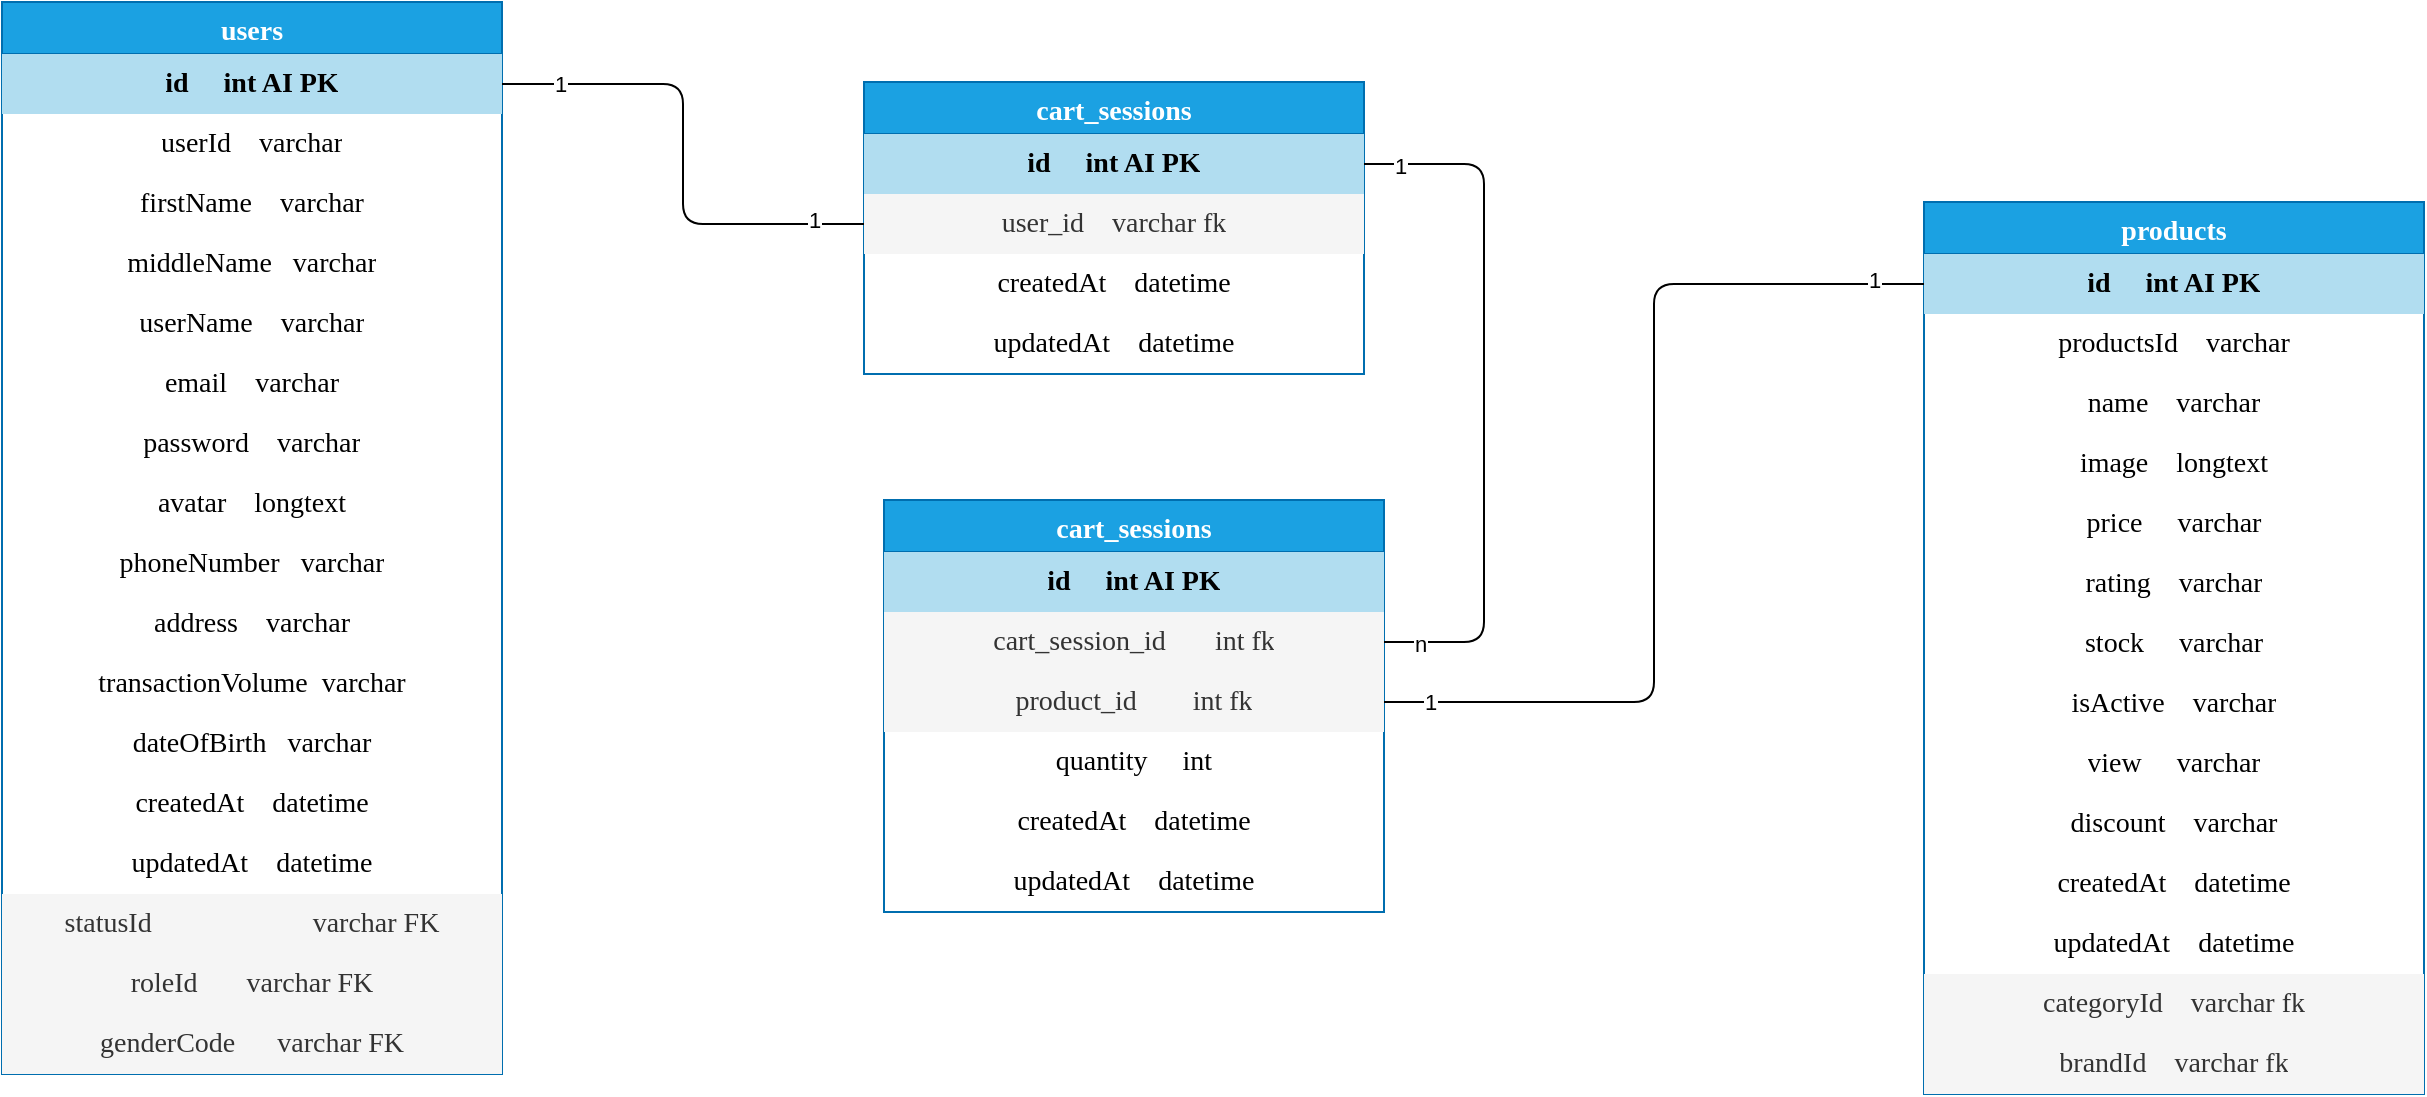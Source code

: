 <mxfile version="21.1.2" type="device" pages="2">
  <diagram id="XwjD4fgwFPubRSxgC965" name="Trang-1">
    <mxGraphModel dx="1050" dy="573" grid="1" gridSize="10" guides="1" tooltips="1" connect="1" arrows="1" fold="1" page="1" pageScale="1" pageWidth="827" pageHeight="1169" math="0" shadow="0">
      <root>
        <mxCell id="0" />
        <mxCell id="1" parent="0" />
        <mxCell id="Z-l-qHLWiXgu26AK7L-Z-24" value="users" style="swimlane;fontStyle=1;childLayout=stackLayout;horizontal=1;startSize=26;horizontalStack=0;resizeParent=1;resizeParentMax=0;resizeLast=0;collapsible=1;marginBottom=0;align=center;fontSize=14;fontFamily=Tahoma;fillColor=#1ba1e2;strokeColor=#006EAF;fontColor=#ffffff;" parent="1" vertex="1">
          <mxGeometry x="289" y="190" width="250" height="536" as="geometry" />
        </mxCell>
        <mxCell id="Z-l-qHLWiXgu26AK7L-Z-25" value="id&lt;span style=&quot;white-space: pre;&quot;&gt; &lt;/span&gt;&lt;span style=&quot;white-space: pre;&quot;&gt; &lt;/span&gt;&lt;span style=&quot;white-space: pre;&quot;&gt; &lt;/span&gt;&lt;span style=&quot;white-space: pre;&quot;&gt; &lt;span style=&quot;white-space: pre;&quot;&gt; &lt;/span&gt;&lt;/span&gt;int AI PK" style="text;strokeColor=none;fillColor=#b1ddf0;spacingLeft=4;spacingRight=4;overflow=hidden;rotatable=0;points=[[0,0.5],[1,0.5]];portConstraint=eastwest;fontSize=14;whiteSpace=wrap;html=1;align=center;verticalAlign=middle;spacingTop=0;fontFamily=Tahoma;fontStyle=1;" parent="Z-l-qHLWiXgu26AK7L-Z-24" vertex="1">
          <mxGeometry y="26" width="250" height="30" as="geometry" />
        </mxCell>
        <mxCell id="Z-l-qHLWiXgu26AK7L-Z-30" value="&lt;div style=&quot;text-align: justify;&quot;&gt;&lt;span style=&quot;font-weight: normal; background-color: initial;&quot;&gt;userId&lt;/span&gt;&lt;span style=&quot;font-weight: normal; background-color: initial; white-space: pre;&quot;&gt; &lt;/span&gt;&lt;span style=&quot;font-weight: normal; background-color: initial; white-space: pre;&quot;&gt; &lt;/span&gt;&lt;span style=&quot;font-weight: normal; background-color: initial; white-space: pre;&quot;&gt;  varchar&lt;/span&gt;&lt;/div&gt;" style="text;strokeColor=none;fillColor=none;spacingLeft=4;spacingRight=4;overflow=hidden;rotatable=0;points=[[0,0.5],[1,0.5]];portConstraint=eastwest;fontSize=14;whiteSpace=wrap;html=1;align=center;verticalAlign=middle;fontFamily=Tahoma;fontStyle=1" parent="Z-l-qHLWiXgu26AK7L-Z-24" vertex="1">
          <mxGeometry y="56" width="250" height="30" as="geometry" />
        </mxCell>
        <mxCell id="Z-l-qHLWiXgu26AK7L-Z-31" value="&lt;span style=&quot;font-size: 14px;&quot;&gt;firstName&lt;span style=&quot;white-space: pre; font-size: 14px;&quot;&gt;&lt;span style=&quot;white-space: pre;&quot;&gt; &lt;span style=&quot;white-space: pre;&quot;&gt; &lt;/span&gt;&lt;/span&gt;&lt;span style=&quot;white-space: pre;&quot;&gt; &lt;/span&gt;&lt;/span&gt;&lt;span style=&quot;white-space: pre; font-size: 14px;&quot;&gt; &lt;/span&gt;&lt;span style=&quot;white-space: pre;&quot;&gt;varchar&lt;/span&gt;&lt;/span&gt;" style="text;strokeColor=none;fillColor=none;spacingLeft=4;spacingRight=4;overflow=hidden;rotatable=0;points=[[0,0.5],[1,0.5]];portConstraint=eastwest;fontSize=14;whiteSpace=wrap;html=1;align=center;verticalAlign=middle;fontFamily=Tahoma;" parent="Z-l-qHLWiXgu26AK7L-Z-24" vertex="1">
          <mxGeometry y="86" width="250" height="30" as="geometry" />
        </mxCell>
        <mxCell id="Z-l-qHLWiXgu26AK7L-Z-32" value="&lt;span style=&quot;font-size: 14px;&quot;&gt;middleName&lt;span style=&quot;white-space: pre;&quot;&gt; &lt;/span&gt;&lt;span style=&quot;white-space: pre; font-size: 14px;&quot;&gt;&lt;span style=&quot;white-space: pre;&quot;&gt; &lt;/span&gt;&lt;/span&gt;&lt;span style=&quot;white-space: pre; font-size: 14px;&quot;&gt; &lt;/span&gt;&lt;span style=&quot;white-space: pre;&quot;&gt;varchar&lt;/span&gt;&lt;/span&gt;" style="text;strokeColor=none;fillColor=none;spacingLeft=4;spacingRight=4;overflow=hidden;rotatable=0;points=[[0,0.5],[1,0.5]];portConstraint=eastwest;fontSize=14;whiteSpace=wrap;html=1;align=center;verticalAlign=middle;fontFamily=Tahoma;" parent="Z-l-qHLWiXgu26AK7L-Z-24" vertex="1">
          <mxGeometry y="116" width="250" height="30" as="geometry" />
        </mxCell>
        <mxCell id="sqdbZUZfqUxhN8dmS2vu-1" value="userName&lt;span style=&quot;white-space: pre;&quot;&gt; &lt;/span&gt;&lt;span style=&quot;white-space: pre;&quot;&gt; &lt;/span&gt;&lt;span style=&quot;white-space: pre;&quot;&gt; &lt;/span&gt;&lt;span style=&quot;white-space: pre;&quot;&gt; &lt;/span&gt;varchar" style="text;strokeColor=none;fillColor=none;spacingLeft=4;spacingRight=4;overflow=hidden;rotatable=0;points=[[0,0.5],[1,0.5]];portConstraint=eastwest;fontSize=14;whiteSpace=wrap;html=1;align=center;verticalAlign=middle;fontFamily=Tahoma;" parent="Z-l-qHLWiXgu26AK7L-Z-24" vertex="1">
          <mxGeometry y="146" width="250" height="30" as="geometry" />
        </mxCell>
        <mxCell id="Z-l-qHLWiXgu26AK7L-Z-34" value="email&lt;span style=&quot;white-space: pre;&quot;&gt; &lt;/span&gt;&lt;span style=&quot;white-space: pre;&quot;&gt; &lt;/span&gt;&lt;span style=&quot;white-space: pre;&quot;&gt; &lt;/span&gt;&lt;span style=&quot;white-space: pre;&quot;&gt; &lt;/span&gt;varchar" style="text;strokeColor=none;fillColor=none;spacingLeft=4;spacingRight=4;overflow=hidden;rotatable=0;points=[[0,0.5],[1,0.5]];portConstraint=eastwest;fontSize=14;whiteSpace=wrap;html=1;align=center;verticalAlign=middle;fontFamily=Tahoma;" parent="Z-l-qHLWiXgu26AK7L-Z-24" vertex="1">
          <mxGeometry y="176" width="250" height="30" as="geometry" />
        </mxCell>
        <mxCell id="Z-l-qHLWiXgu26AK7L-Z-35" value="password&lt;span style=&quot;white-space: pre;&quot;&gt; &lt;/span&gt;&lt;span style=&quot;white-space: pre;&quot;&gt; &lt;/span&gt;&lt;span style=&quot;white-space: pre;&quot;&gt; &lt;span style=&quot;white-space: pre;&quot;&gt; &lt;/span&gt;&lt;/span&gt;varchar" style="text;strokeColor=none;fillColor=none;spacingLeft=4;spacingRight=4;overflow=hidden;rotatable=0;points=[[0,0.5],[1,0.5]];portConstraint=eastwest;fontSize=14;whiteSpace=wrap;html=1;align=center;verticalAlign=middle;fontFamily=Tahoma;" parent="Z-l-qHLWiXgu26AK7L-Z-24" vertex="1">
          <mxGeometry y="206" width="250" height="30" as="geometry" />
        </mxCell>
        <mxCell id="Z-l-qHLWiXgu26AK7L-Z-36" value="avatar&lt;span style=&quot;white-space: pre;&quot;&gt; &lt;/span&gt;&lt;span style=&quot;white-space: pre;&quot;&gt; &lt;/span&gt;&lt;span style=&quot;white-space: pre;&quot;&gt; &lt;/span&gt;&lt;span style=&quot;white-space: pre;&quot;&gt; &lt;/span&gt;longtext" style="text;strokeColor=none;fillColor=none;spacingLeft=4;spacingRight=4;overflow=hidden;rotatable=0;points=[[0,0.5],[1,0.5]];portConstraint=eastwest;fontSize=14;whiteSpace=wrap;html=1;align=center;verticalAlign=middle;fontFamily=Tahoma;" parent="Z-l-qHLWiXgu26AK7L-Z-24" vertex="1">
          <mxGeometry y="236" width="250" height="30" as="geometry" />
        </mxCell>
        <mxCell id="Z-l-qHLWiXgu26AK7L-Z-37" value="phoneNumber&lt;span style=&quot;white-space: pre;&quot;&gt; &lt;/span&gt;&lt;span style=&quot;white-space: pre;&quot;&gt; &lt;/span&gt;&lt;span style=&quot;white-space: pre;&quot;&gt; &lt;/span&gt;varchar" style="text;strokeColor=none;fillColor=none;spacingLeft=4;spacingRight=4;overflow=hidden;rotatable=0;points=[[0,0.5],[1,0.5]];portConstraint=eastwest;fontSize=14;whiteSpace=wrap;html=1;align=center;verticalAlign=middle;fontFamily=Tahoma;" parent="Z-l-qHLWiXgu26AK7L-Z-24" vertex="1">
          <mxGeometry y="266" width="250" height="30" as="geometry" />
        </mxCell>
        <mxCell id="Z-l-qHLWiXgu26AK7L-Z-38" value="address&lt;span style=&quot;white-space: pre;&quot;&gt; &lt;/span&gt;&lt;span style=&quot;white-space: pre;&quot;&gt; &lt;/span&gt;&lt;span style=&quot;white-space: pre;&quot;&gt; &lt;/span&gt;&lt;span style=&quot;white-space: pre;&quot;&gt; &lt;/span&gt;varchar" style="text;strokeColor=none;fillColor=none;spacingLeft=4;spacingRight=4;overflow=hidden;rotatable=0;points=[[0,0.5],[1,0.5]];portConstraint=eastwest;fontSize=14;whiteSpace=wrap;html=1;align=center;verticalAlign=middle;fontFamily=Tahoma;" parent="Z-l-qHLWiXgu26AK7L-Z-24" vertex="1">
          <mxGeometry y="296" width="250" height="30" as="geometry" />
        </mxCell>
        <mxCell id="Z-l-qHLWiXgu26AK7L-Z-39" value="transactionVolume&lt;span style=&quot;white-space: pre;&quot;&gt; &lt;/span&gt;&lt;span style=&quot;white-space: pre;&quot;&gt; &lt;/span&gt;varchar" style="text;strokeColor=none;fillColor=none;spacingLeft=4;spacingRight=4;overflow=hidden;rotatable=0;points=[[0,0.5],[1,0.5]];portConstraint=eastwest;fontSize=14;whiteSpace=wrap;html=1;align=center;verticalAlign=middle;fontFamily=Tahoma;" parent="Z-l-qHLWiXgu26AK7L-Z-24" vertex="1">
          <mxGeometry y="326" width="250" height="30" as="geometry" />
        </mxCell>
        <mxCell id="Z-l-qHLWiXgu26AK7L-Z-41" value="dateOfBirth&lt;span style=&quot;white-space: pre;&quot;&gt; &lt;/span&gt;&lt;span style=&quot;white-space: pre;&quot;&gt; &lt;/span&gt;&lt;span style=&quot;white-space: pre;&quot;&gt; &lt;/span&gt;varchar" style="text;strokeColor=none;fillColor=none;spacingLeft=4;spacingRight=4;overflow=hidden;rotatable=0;points=[[0,0.5],[1,0.5]];portConstraint=eastwest;fontSize=14;whiteSpace=wrap;html=1;align=center;verticalAlign=middle;fontFamily=Tahoma;" parent="Z-l-qHLWiXgu26AK7L-Z-24" vertex="1">
          <mxGeometry y="356" width="250" height="30" as="geometry" />
        </mxCell>
        <mxCell id="sqdbZUZfqUxhN8dmS2vu-4" value="createdAt&lt;span style=&quot;white-space: pre;&quot;&gt; &lt;/span&gt;&lt;span style=&quot;white-space: pre;&quot;&gt; &lt;/span&gt;&lt;span style=&quot;white-space: pre;&quot;&gt; &lt;/span&gt;&lt;span style=&quot;white-space: pre;&quot;&gt; &lt;/span&gt;datetime" style="text;strokeColor=none;fillColor=none;spacingLeft=4;spacingRight=4;overflow=hidden;rotatable=0;points=[[0,0.5],[1,0.5]];portConstraint=eastwest;fontSize=14;whiteSpace=wrap;html=1;align=center;verticalAlign=middle;fontFamily=Tahoma;" parent="Z-l-qHLWiXgu26AK7L-Z-24" vertex="1">
          <mxGeometry y="386" width="250" height="30" as="geometry" />
        </mxCell>
        <mxCell id="sqdbZUZfqUxhN8dmS2vu-5" value="updatedAt&lt;span style=&quot;white-space: pre;&quot;&gt; &lt;/span&gt;&lt;span style=&quot;white-space: pre;&quot;&gt; &lt;/span&gt;&lt;span style=&quot;white-space: pre;&quot;&gt; &lt;/span&gt;&lt;span style=&quot;white-space: pre;&quot;&gt; &lt;/span&gt;datetime" style="text;strokeColor=none;fillColor=none;spacingLeft=4;spacingRight=4;overflow=hidden;rotatable=0;points=[[0,0.5],[1,0.5]];portConstraint=eastwest;fontSize=14;whiteSpace=wrap;html=1;align=center;verticalAlign=middle;fontFamily=Tahoma;" parent="Z-l-qHLWiXgu26AK7L-Z-24" vertex="1">
          <mxGeometry y="416" width="250" height="30" as="geometry" />
        </mxCell>
        <mxCell id="sqdbZUZfqUxhN8dmS2vu-2" value="&lt;span style=&quot;font-weight: normal;&quot;&gt;statusId&amp;nbsp; &lt;span style=&quot;white-space: pre;&quot;&gt; &lt;/span&gt;&amp;nbsp; &amp;nbsp; &amp;nbsp; &amp;nbsp; &amp;nbsp; &amp;nbsp; &amp;nbsp; &amp;nbsp; &amp;nbsp; &amp;nbsp; varchar FK&lt;/span&gt;" style="text;strokeColor=none;fillColor=#f5f5f5;spacingLeft=4;spacingRight=4;overflow=hidden;rotatable=0;points=[[0,0.5],[1,0.5]];portConstraint=eastwest;fontSize=14;whiteSpace=wrap;html=1;align=center;verticalAlign=middle;fontFamily=Tahoma;fontStyle=1;fontColor=#333333;" parent="Z-l-qHLWiXgu26AK7L-Z-24" vertex="1">
          <mxGeometry y="446" width="250" height="30" as="geometry" />
        </mxCell>
        <mxCell id="sqdbZUZfqUxhN8dmS2vu-3" value="&lt;span style=&quot;font-weight: normal;&quot;&gt;roleId&lt;span style=&quot;white-space: pre;&quot;&gt; &lt;/span&gt;&lt;span style=&quot;white-space: pre;&quot;&gt; &lt;/span&gt;&lt;span style=&quot;white-space: pre;&quot;&gt; &lt;/span&gt;&amp;nbsp; &amp;nbsp; varchar FK&lt;/span&gt;" style="text;strokeColor=none;fillColor=#f5f5f5;spacingLeft=4;spacingRight=4;overflow=hidden;rotatable=0;points=[[0,0.5],[1,0.5]];portConstraint=eastwest;fontSize=14;whiteSpace=wrap;html=1;align=center;verticalAlign=middle;fontFamily=Tahoma;fontStyle=1;fontColor=#333333;" parent="Z-l-qHLWiXgu26AK7L-Z-24" vertex="1">
          <mxGeometry y="476" width="250" height="30" as="geometry" />
        </mxCell>
        <mxCell id="Z-l-qHLWiXgu26AK7L-Z-40" value="&lt;span style=&quot;font-weight: normal;&quot;&gt;genderCode&lt;span style=&quot;white-space: pre;&quot;&gt; &lt;/span&gt;&lt;span style=&quot;white-space: pre;&quot;&gt; &lt;/span&gt;&amp;nbsp; &amp;nbsp; varchar FK&lt;/span&gt;" style="text;strokeColor=none;fillColor=#f5f5f5;spacingLeft=4;spacingRight=4;overflow=hidden;rotatable=0;points=[[0,0.5],[1,0.5]];portConstraint=eastwest;fontSize=14;whiteSpace=wrap;html=1;align=center;verticalAlign=middle;fontFamily=Tahoma;fontStyle=1;fontColor=#333333;" parent="Z-l-qHLWiXgu26AK7L-Z-24" vertex="1">
          <mxGeometry y="506" width="250" height="30" as="geometry" />
        </mxCell>
        <mxCell id="sqdbZUZfqUxhN8dmS2vu-6" value="cart_sessions" style="swimlane;fontStyle=1;childLayout=stackLayout;horizontal=1;startSize=26;horizontalStack=0;resizeParent=1;resizeParentMax=0;resizeLast=0;collapsible=1;marginBottom=0;align=center;fontSize=14;fontFamily=Tahoma;fillColor=#1ba1e2;strokeColor=#006EAF;fontColor=#ffffff;" parent="1" vertex="1">
          <mxGeometry x="720" y="230" width="250" height="146" as="geometry" />
        </mxCell>
        <mxCell id="sqdbZUZfqUxhN8dmS2vu-7" value="id&lt;span style=&quot;white-space: pre;&quot;&gt; &lt;/span&gt;&lt;span style=&quot;white-space: pre;&quot;&gt; &lt;/span&gt;&lt;span style=&quot;white-space: pre;&quot;&gt; &lt;/span&gt;&lt;span style=&quot;white-space: pre;&quot;&gt; &lt;span style=&quot;white-space: pre;&quot;&gt; &lt;/span&gt;&lt;/span&gt;int AI PK" style="text;strokeColor=none;fillColor=#b1ddf0;spacingLeft=4;spacingRight=4;overflow=hidden;rotatable=0;points=[[0,0.5],[1,0.5]];portConstraint=eastwest;fontSize=14;whiteSpace=wrap;html=1;align=center;verticalAlign=middle;spacingTop=0;fontFamily=Tahoma;fontStyle=1;" parent="sqdbZUZfqUxhN8dmS2vu-6" vertex="1">
          <mxGeometry y="26" width="250" height="30" as="geometry" />
        </mxCell>
        <mxCell id="sqdbZUZfqUxhN8dmS2vu-8" value="&lt;span style=&quot;font-weight: normal;&quot;&gt;user_id&lt;span style=&quot;white-space: pre;&quot;&gt; &lt;/span&gt;&lt;span style=&quot;white-space: pre;&quot;&gt; &lt;/span&gt;&lt;span style=&quot;white-space: pre; font-size: 14px;&quot;&gt;&lt;span style=&quot;white-space: pre; font-size: 14px;&quot;&gt;&lt;span style=&quot;white-space: pre;&quot;&gt; &lt;/span&gt;&lt;span style=&quot;white-space: pre;&quot;&gt; &lt;/span&gt;&lt;/span&gt;varchar fk&lt;/span&gt;&lt;/span&gt;" style="text;strokeColor=none;fillColor=#f5f5f5;spacingLeft=4;spacingRight=4;overflow=hidden;rotatable=0;points=[[0,0.5],[1,0.5]];portConstraint=eastwest;fontSize=14;whiteSpace=wrap;html=1;align=center;verticalAlign=middle;fontFamily=Tahoma;fontStyle=1;fontColor=#333333;" parent="sqdbZUZfqUxhN8dmS2vu-6" vertex="1">
          <mxGeometry y="56" width="250" height="30" as="geometry" />
        </mxCell>
        <mxCell id="sqdbZUZfqUxhN8dmS2vu-19" value="createdAt&lt;span style=&quot;white-space: pre;&quot;&gt; &lt;/span&gt;&lt;span style=&quot;white-space: pre;&quot;&gt; &lt;/span&gt;&lt;span style=&quot;white-space: pre;&quot;&gt; &lt;/span&gt;&lt;span style=&quot;white-space: pre;&quot;&gt; &lt;/span&gt;datetime" style="text;strokeColor=none;fillColor=none;spacingLeft=4;spacingRight=4;overflow=hidden;rotatable=0;points=[[0,0.5],[1,0.5]];portConstraint=eastwest;fontSize=14;whiteSpace=wrap;html=1;align=center;verticalAlign=middle;fontFamily=Tahoma;" parent="sqdbZUZfqUxhN8dmS2vu-6" vertex="1">
          <mxGeometry y="86" width="250" height="30" as="geometry" />
        </mxCell>
        <mxCell id="sqdbZUZfqUxhN8dmS2vu-20" value="updatedAt&lt;span style=&quot;white-space: pre;&quot;&gt; &lt;/span&gt;&lt;span style=&quot;white-space: pre;&quot;&gt; &lt;/span&gt;&lt;span style=&quot;white-space: pre;&quot;&gt; &lt;/span&gt;&lt;span style=&quot;white-space: pre;&quot;&gt; &lt;/span&gt;datetime" style="text;strokeColor=none;fillColor=none;spacingLeft=4;spacingRight=4;overflow=hidden;rotatable=0;points=[[0,0.5],[1,0.5]];portConstraint=eastwest;fontSize=14;whiteSpace=wrap;html=1;align=center;verticalAlign=middle;fontFamily=Tahoma;" parent="sqdbZUZfqUxhN8dmS2vu-6" vertex="1">
          <mxGeometry y="116" width="250" height="30" as="geometry" />
        </mxCell>
        <mxCell id="sqdbZUZfqUxhN8dmS2vu-25" style="edgeStyle=orthogonalEdgeStyle;orthogonalLoop=1;jettySize=auto;html=1;endArrow=none;endFill=0;rounded=1;" parent="1" source="sqdbZUZfqUxhN8dmS2vu-8" target="Z-l-qHLWiXgu26AK7L-Z-25" edge="1">
          <mxGeometry relative="1" as="geometry" />
        </mxCell>
        <mxCell id="sqdbZUZfqUxhN8dmS2vu-26" value="1" style="edgeLabel;html=1;align=center;verticalAlign=middle;resizable=0;points=[];" parent="sqdbZUZfqUxhN8dmS2vu-25" vertex="1" connectable="0">
          <mxGeometry x="-0.802" y="-2" relative="1" as="geometry">
            <mxPoint as="offset" />
          </mxGeometry>
        </mxCell>
        <mxCell id="sqdbZUZfqUxhN8dmS2vu-27" value="1" style="edgeLabel;html=1;align=center;verticalAlign=middle;resizable=0;points=[];" parent="sqdbZUZfqUxhN8dmS2vu-25" vertex="1" connectable="0">
          <mxGeometry x="0.77" relative="1" as="geometry">
            <mxPoint as="offset" />
          </mxGeometry>
        </mxCell>
        <mxCell id="sqdbZUZfqUxhN8dmS2vu-28" value="cart_sessions" style="swimlane;fontStyle=1;childLayout=stackLayout;horizontal=1;startSize=26;horizontalStack=0;resizeParent=1;resizeParentMax=0;resizeLast=0;collapsible=1;marginBottom=0;align=center;fontSize=14;fontFamily=Tahoma;fillColor=#1ba1e2;strokeColor=#006EAF;fontColor=#ffffff;" parent="1" vertex="1">
          <mxGeometry x="730" y="439" width="250" height="206" as="geometry" />
        </mxCell>
        <mxCell id="sqdbZUZfqUxhN8dmS2vu-29" value="id&lt;span style=&quot;white-space: pre;&quot;&gt; &lt;/span&gt;&lt;span style=&quot;white-space: pre;&quot;&gt; &lt;/span&gt;&lt;span style=&quot;white-space: pre;&quot;&gt; &lt;/span&gt;&lt;span style=&quot;white-space: pre;&quot;&gt; &lt;span style=&quot;white-space: pre;&quot;&gt; &lt;/span&gt;&lt;/span&gt;int AI PK" style="text;strokeColor=none;fillColor=#b1ddf0;spacingLeft=4;spacingRight=4;overflow=hidden;rotatable=0;points=[[0,0.5],[1,0.5]];portConstraint=eastwest;fontSize=14;whiteSpace=wrap;html=1;align=center;verticalAlign=middle;spacingTop=0;fontFamily=Tahoma;fontStyle=1;" parent="sqdbZUZfqUxhN8dmS2vu-28" vertex="1">
          <mxGeometry y="26" width="250" height="30" as="geometry" />
        </mxCell>
        <mxCell id="sqdbZUZfqUxhN8dmS2vu-30" value="&lt;span style=&quot;font-weight: normal;&quot;&gt;cart_session_id&lt;span style=&quot;white-space: pre;&quot;&gt; &lt;/span&gt;&lt;span style=&quot;white-space: pre;&quot;&gt; &lt;/span&gt;&lt;span style=&quot;white-space: pre;&quot;&gt; &lt;/span&gt;&amp;nbsp; &amp;nbsp; int fk&lt;/span&gt;" style="text;strokeColor=none;fillColor=#f5f5f5;spacingLeft=4;spacingRight=4;overflow=hidden;rotatable=0;points=[[0,0.5],[1,0.5]];portConstraint=eastwest;fontSize=14;whiteSpace=wrap;html=1;align=center;verticalAlign=middle;fontFamily=Tahoma;fontStyle=1;fontColor=#333333;" parent="sqdbZUZfqUxhN8dmS2vu-28" vertex="1">
          <mxGeometry y="56" width="250" height="30" as="geometry" />
        </mxCell>
        <mxCell id="sqdbZUZfqUxhN8dmS2vu-31" value="&lt;span&gt;product_id&lt;span style=&quot;white-space: pre;&quot;&gt; &lt;/span&gt;&lt;span style=&quot;white-space: pre;&quot;&gt; &lt;/span&gt;&lt;span style=&quot;white-space: pre;&quot;&gt; &lt;/span&gt;&lt;span style=&quot;white-space: pre;&quot;&gt; &lt;/span&gt;&amp;nbsp; &amp;nbsp; int fk&lt;/span&gt;" style="text;strokeColor=none;fillColor=#f5f5f5;spacingLeft=4;spacingRight=4;overflow=hidden;rotatable=0;points=[[0,0.5],[1,0.5]];portConstraint=eastwest;fontSize=14;whiteSpace=wrap;html=1;align=center;verticalAlign=middle;fontFamily=Tahoma;fontStyle=0;fontColor=#333333;" parent="sqdbZUZfqUxhN8dmS2vu-28" vertex="1">
          <mxGeometry y="86" width="250" height="30" as="geometry" />
        </mxCell>
        <mxCell id="sqdbZUZfqUxhN8dmS2vu-32" value="quantity&lt;span style=&quot;white-space: pre;&quot;&gt; &lt;/span&gt;&lt;span style=&quot;white-space: pre;&quot;&gt; &lt;/span&gt;&lt;span style=&quot;white-space: pre;&quot;&gt; &lt;/span&gt;&lt;span style=&quot;white-space: pre;&quot;&gt; &lt;/span&gt;&lt;span style=&quot;white-space: pre;&quot;&gt; &lt;/span&gt;int" style="text;strokeColor=none;fillColor=none;spacingLeft=4;spacingRight=4;overflow=hidden;rotatable=0;points=[[0,0.5],[1,0.5]];portConstraint=eastwest;fontSize=14;whiteSpace=wrap;html=1;align=center;verticalAlign=middle;fontFamily=Tahoma;" parent="sqdbZUZfqUxhN8dmS2vu-28" vertex="1">
          <mxGeometry y="116" width="250" height="30" as="geometry" />
        </mxCell>
        <mxCell id="sqdbZUZfqUxhN8dmS2vu-33" value="createdAt&lt;span style=&quot;white-space: pre;&quot;&gt; &lt;/span&gt;&lt;span style=&quot;white-space: pre;&quot;&gt; &lt;/span&gt;&lt;span style=&quot;white-space: pre;&quot;&gt; &lt;/span&gt;&lt;span style=&quot;white-space: pre;&quot;&gt; &lt;/span&gt;datetime" style="text;strokeColor=none;fillColor=none;spacingLeft=4;spacingRight=4;overflow=hidden;rotatable=0;points=[[0,0.5],[1,0.5]];portConstraint=eastwest;fontSize=14;whiteSpace=wrap;html=1;align=center;verticalAlign=middle;fontFamily=Tahoma;" parent="sqdbZUZfqUxhN8dmS2vu-28" vertex="1">
          <mxGeometry y="146" width="250" height="30" as="geometry" />
        </mxCell>
        <mxCell id="sqdbZUZfqUxhN8dmS2vu-35" value="updatedAt&lt;span style=&quot;white-space: pre;&quot;&gt; &lt;/span&gt;&lt;span style=&quot;white-space: pre;&quot;&gt; &lt;/span&gt;&lt;span style=&quot;white-space: pre;&quot;&gt; &lt;/span&gt;&lt;span style=&quot;white-space: pre;&quot;&gt; &lt;/span&gt;datetime" style="text;strokeColor=none;fillColor=none;spacingLeft=4;spacingRight=4;overflow=hidden;rotatable=0;points=[[0,0.5],[1,0.5]];portConstraint=eastwest;fontSize=14;whiteSpace=wrap;html=1;align=center;verticalAlign=middle;fontFamily=Tahoma;" parent="sqdbZUZfqUxhN8dmS2vu-28" vertex="1">
          <mxGeometry y="176" width="250" height="30" as="geometry" />
        </mxCell>
        <mxCell id="sqdbZUZfqUxhN8dmS2vu-36" style="edgeStyle=orthogonalEdgeStyle;rounded=1;orthogonalLoop=1;jettySize=auto;html=1;endArrow=none;endFill=0;" parent="1" source="sqdbZUZfqUxhN8dmS2vu-30" target="sqdbZUZfqUxhN8dmS2vu-7" edge="1">
          <mxGeometry relative="1" as="geometry">
            <Array as="points">
              <mxPoint x="1030" y="510" />
              <mxPoint x="1030" y="271" />
            </Array>
          </mxGeometry>
        </mxCell>
        <mxCell id="sqdbZUZfqUxhN8dmS2vu-37" value="1" style="edgeLabel;html=1;align=center;verticalAlign=middle;resizable=0;points=[];" parent="sqdbZUZfqUxhN8dmS2vu-36" vertex="1" connectable="0">
          <mxGeometry x="0.9" y="1" relative="1" as="geometry">
            <mxPoint as="offset" />
          </mxGeometry>
        </mxCell>
        <mxCell id="sqdbZUZfqUxhN8dmS2vu-38" value="n" style="edgeLabel;html=1;align=center;verticalAlign=middle;resizable=0;points=[];" parent="sqdbZUZfqUxhN8dmS2vu-36" vertex="1" connectable="0">
          <mxGeometry x="-0.901" y="-1" relative="1" as="geometry">
            <mxPoint as="offset" />
          </mxGeometry>
        </mxCell>
        <mxCell id="sqdbZUZfqUxhN8dmS2vu-39" value="products" style="swimlane;fontStyle=1;childLayout=stackLayout;horizontal=1;startSize=26;horizontalStack=0;resizeParent=1;resizeParentMax=0;resizeLast=0;collapsible=1;marginBottom=0;align=center;fontSize=14;fontFamily=Tahoma;fillColor=#1ba1e2;strokeColor=#006EAF;fontColor=#ffffff;" parent="1" vertex="1">
          <mxGeometry x="1250" y="290" width="250" height="446" as="geometry" />
        </mxCell>
        <mxCell id="sqdbZUZfqUxhN8dmS2vu-40" value="id&lt;span style=&quot;white-space: pre;&quot;&gt; &lt;/span&gt;&lt;span style=&quot;white-space: pre;&quot;&gt; &lt;/span&gt;&lt;span style=&quot;white-space: pre;&quot;&gt; &lt;/span&gt;&lt;span style=&quot;white-space: pre;&quot;&gt; &lt;span style=&quot;white-space: pre;&quot;&gt; &lt;/span&gt;&lt;/span&gt;int AI PK" style="text;strokeColor=none;fillColor=#b1ddf0;spacingLeft=4;spacingRight=4;overflow=hidden;rotatable=0;points=[[0,0.5],[1,0.5]];portConstraint=eastwest;fontSize=14;whiteSpace=wrap;html=1;align=center;verticalAlign=middle;spacingTop=0;fontFamily=Tahoma;fontStyle=1;" parent="sqdbZUZfqUxhN8dmS2vu-39" vertex="1">
          <mxGeometry y="26" width="250" height="30" as="geometry" />
        </mxCell>
        <mxCell id="sqdbZUZfqUxhN8dmS2vu-41" value="&lt;span style=&quot;font-weight: normal;&quot;&gt;productsId&lt;span style=&quot;white-space: pre;&quot;&gt; &lt;/span&gt;&lt;span style=&quot;white-space: pre;&quot;&gt; &lt;/span&gt;&lt;span style=&quot;white-space: pre; font-size: 14px;&quot;&gt;&lt;span style=&quot;white-space: pre; font-size: 14px;&quot;&gt;&lt;span style=&quot;white-space: pre;&quot;&gt; &lt;/span&gt;&lt;span style=&quot;white-space: pre;&quot;&gt; &lt;/span&gt;&lt;/span&gt;varchar&lt;/span&gt;&lt;/span&gt;" style="text;strokeColor=none;fillColor=none;spacingLeft=4;spacingRight=4;overflow=hidden;rotatable=0;points=[[0,0.5],[1,0.5]];portConstraint=eastwest;fontSize=14;whiteSpace=wrap;html=1;align=center;verticalAlign=middle;fontFamily=Tahoma;fontStyle=1" parent="sqdbZUZfqUxhN8dmS2vu-39" vertex="1">
          <mxGeometry y="56" width="250" height="30" as="geometry" />
        </mxCell>
        <mxCell id="sqdbZUZfqUxhN8dmS2vu-42" value="name&lt;span style=&quot;white-space: pre;&quot;&gt; &lt;/span&gt;&lt;span style=&quot;white-space: pre;&quot;&gt; &lt;/span&gt;&lt;span style=&quot;white-space: pre;&quot;&gt; &lt;/span&gt;&lt;span style=&quot;white-space: pre;&quot;&gt; &lt;/span&gt;varchar" style="text;strokeColor=none;fillColor=none;spacingLeft=4;spacingRight=4;overflow=hidden;rotatable=0;points=[[0,0.5],[1,0.5]];portConstraint=eastwest;fontSize=14;whiteSpace=wrap;html=1;align=center;verticalAlign=middle;fontFamily=Tahoma;" parent="sqdbZUZfqUxhN8dmS2vu-39" vertex="1">
          <mxGeometry y="86" width="250" height="30" as="geometry" />
        </mxCell>
        <mxCell id="sqdbZUZfqUxhN8dmS2vu-43" value="image&lt;span style=&quot;white-space: pre;&quot;&gt; &lt;/span&gt;&lt;span style=&quot;white-space: pre;&quot;&gt; &lt;/span&gt;&lt;span style=&quot;white-space: pre;&quot;&gt; &lt;/span&gt;&lt;span style=&quot;white-space: pre;&quot;&gt; &lt;/span&gt;longtext" style="text;strokeColor=none;fillColor=none;spacingLeft=4;spacingRight=4;overflow=hidden;rotatable=0;points=[[0,0.5],[1,0.5]];portConstraint=eastwest;fontSize=14;whiteSpace=wrap;html=1;align=center;verticalAlign=middle;fontFamily=Tahoma;" parent="sqdbZUZfqUxhN8dmS2vu-39" vertex="1">
          <mxGeometry y="116" width="250" height="30" as="geometry" />
        </mxCell>
        <mxCell id="sqdbZUZfqUxhN8dmS2vu-44" value="price&lt;span style=&quot;white-space: pre;&quot;&gt; &lt;/span&gt;&lt;span style=&quot;white-space: pre;&quot;&gt; &lt;/span&gt;&lt;span style=&quot;white-space: pre;&quot;&gt; &lt;/span&gt;&lt;span style=&quot;white-space: pre;&quot;&gt; &lt;/span&gt;&lt;span style=&quot;white-space: pre;&quot;&gt; &lt;/span&gt;varchar" style="text;strokeColor=none;fillColor=none;spacingLeft=4;spacingRight=4;overflow=hidden;rotatable=0;points=[[0,0.5],[1,0.5]];portConstraint=eastwest;fontSize=14;whiteSpace=wrap;html=1;align=center;verticalAlign=middle;fontFamily=Tahoma;" parent="sqdbZUZfqUxhN8dmS2vu-39" vertex="1">
          <mxGeometry y="146" width="250" height="30" as="geometry" />
        </mxCell>
        <mxCell id="sqdbZUZfqUxhN8dmS2vu-45" value="rating&lt;span style=&quot;white-space: pre;&quot;&gt; &lt;/span&gt;&lt;span style=&quot;white-space: pre;&quot;&gt; &lt;/span&gt;&lt;span style=&quot;white-space: pre;&quot;&gt; &lt;/span&gt;&lt;span style=&quot;white-space: pre;&quot;&gt; &lt;/span&gt;varchar" style="text;strokeColor=none;fillColor=none;spacingLeft=4;spacingRight=4;overflow=hidden;rotatable=0;points=[[0,0.5],[1,0.5]];portConstraint=eastwest;fontSize=14;whiteSpace=wrap;html=1;align=center;verticalAlign=middle;fontFamily=Tahoma;" parent="sqdbZUZfqUxhN8dmS2vu-39" vertex="1">
          <mxGeometry y="176" width="250" height="30" as="geometry" />
        </mxCell>
        <mxCell id="sqdbZUZfqUxhN8dmS2vu-58" value="stock&lt;span style=&quot;white-space: pre;&quot;&gt; &lt;/span&gt;&lt;span style=&quot;white-space: pre;&quot;&gt; &lt;/span&gt;&lt;span style=&quot;white-space: pre;&quot;&gt; &lt;/span&gt;&lt;span style=&quot;white-space: pre;&quot;&gt; &lt;/span&gt;&lt;span style=&quot;white-space: pre;&quot;&gt; &lt;/span&gt;varchar" style="text;strokeColor=none;fillColor=none;spacingLeft=4;spacingRight=4;overflow=hidden;rotatable=0;points=[[0,0.5],[1,0.5]];portConstraint=eastwest;fontSize=14;whiteSpace=wrap;html=1;align=center;verticalAlign=middle;fontFamily=Tahoma;" parent="sqdbZUZfqUxhN8dmS2vu-39" vertex="1">
          <mxGeometry y="206" width="250" height="30" as="geometry" />
        </mxCell>
        <mxCell id="sqdbZUZfqUxhN8dmS2vu-59" value="isActive&lt;span style=&quot;white-space: pre;&quot;&gt; &lt;/span&gt;&lt;span style=&quot;white-space: pre;&quot;&gt; &lt;/span&gt;&lt;span style=&quot;white-space: pre;&quot;&gt; &lt;/span&gt;&lt;span style=&quot;white-space: pre;&quot;&gt; &lt;/span&gt;varchar" style="text;strokeColor=none;fillColor=none;spacingLeft=4;spacingRight=4;overflow=hidden;rotatable=0;points=[[0,0.5],[1,0.5]];portConstraint=eastwest;fontSize=14;whiteSpace=wrap;html=1;align=center;verticalAlign=middle;fontFamily=Tahoma;" parent="sqdbZUZfqUxhN8dmS2vu-39" vertex="1">
          <mxGeometry y="236" width="250" height="30" as="geometry" />
        </mxCell>
        <mxCell id="sqdbZUZfqUxhN8dmS2vu-60" value="view&lt;span style=&quot;white-space: pre;&quot;&gt; &lt;/span&gt;&lt;span style=&quot;white-space: pre;&quot;&gt; &lt;/span&gt;&lt;span style=&quot;white-space: pre;&quot;&gt; &lt;/span&gt;&lt;span style=&quot;white-space: pre;&quot;&gt; &lt;/span&gt;&lt;span style=&quot;white-space: pre;&quot;&gt; &lt;/span&gt;varchar" style="text;strokeColor=none;fillColor=none;spacingLeft=4;spacingRight=4;overflow=hidden;rotatable=0;points=[[0,0.5],[1,0.5]];portConstraint=eastwest;fontSize=14;whiteSpace=wrap;html=1;align=center;verticalAlign=middle;fontFamily=Tahoma;" parent="sqdbZUZfqUxhN8dmS2vu-39" vertex="1">
          <mxGeometry y="266" width="250" height="30" as="geometry" />
        </mxCell>
        <mxCell id="sqdbZUZfqUxhN8dmS2vu-61" value="discount&lt;span style=&quot;white-space: pre;&quot;&gt; &lt;/span&gt;&lt;span style=&quot;white-space: pre;&quot;&gt; &lt;/span&gt;&lt;span style=&quot;white-space: pre;&quot;&gt; &lt;/span&gt;&lt;span style=&quot;white-space: pre;&quot;&gt; &lt;/span&gt;varchar" style="text;strokeColor=none;fillColor=none;spacingLeft=4;spacingRight=4;overflow=hidden;rotatable=0;points=[[0,0.5],[1,0.5]];portConstraint=eastwest;fontSize=14;whiteSpace=wrap;html=1;align=center;verticalAlign=middle;fontFamily=Tahoma;" parent="sqdbZUZfqUxhN8dmS2vu-39" vertex="1">
          <mxGeometry y="296" width="250" height="30" as="geometry" />
        </mxCell>
        <mxCell id="sqdbZUZfqUxhN8dmS2vu-52" value="createdAt&lt;span style=&quot;white-space: pre;&quot;&gt; &lt;/span&gt;&lt;span style=&quot;white-space: pre;&quot;&gt; &lt;/span&gt;&lt;span style=&quot;white-space: pre;&quot;&gt; &lt;/span&gt;&lt;span style=&quot;white-space: pre;&quot;&gt; &lt;/span&gt;datetime" style="text;strokeColor=none;fillColor=none;spacingLeft=4;spacingRight=4;overflow=hidden;rotatable=0;points=[[0,0.5],[1,0.5]];portConstraint=eastwest;fontSize=14;whiteSpace=wrap;html=1;align=center;verticalAlign=middle;fontFamily=Tahoma;" parent="sqdbZUZfqUxhN8dmS2vu-39" vertex="1">
          <mxGeometry y="326" width="250" height="30" as="geometry" />
        </mxCell>
        <mxCell id="sqdbZUZfqUxhN8dmS2vu-53" value="updatedAt&lt;span style=&quot;white-space: pre;&quot;&gt; &lt;/span&gt;&lt;span style=&quot;white-space: pre;&quot;&gt; &lt;/span&gt;&lt;span style=&quot;white-space: pre;&quot;&gt; &lt;/span&gt;&lt;span style=&quot;white-space: pre;&quot;&gt; &lt;/span&gt;datetime" style="text;strokeColor=none;fillColor=none;spacingLeft=4;spacingRight=4;overflow=hidden;rotatable=0;points=[[0,0.5],[1,0.5]];portConstraint=eastwest;fontSize=14;whiteSpace=wrap;html=1;align=center;verticalAlign=middle;fontFamily=Tahoma;" parent="sqdbZUZfqUxhN8dmS2vu-39" vertex="1">
          <mxGeometry y="356" width="250" height="30" as="geometry" />
        </mxCell>
        <mxCell id="sqdbZUZfqUxhN8dmS2vu-46" value="categoryId&lt;span style=&quot;white-space: pre;&quot;&gt; &lt;/span&gt;&lt;span style=&quot;white-space: pre;&quot;&gt; &lt;/span&gt;&lt;span style=&quot;white-space: pre;&quot;&gt; &lt;/span&gt;&lt;span style=&quot;white-space: pre;&quot;&gt; &lt;/span&gt;varchar fk" style="text;strokeColor=none;fillColor=#f5f5f5;spacingLeft=4;spacingRight=4;overflow=hidden;rotatable=0;points=[[0,0.5],[1,0.5]];portConstraint=eastwest;fontSize=14;whiteSpace=wrap;html=1;align=center;verticalAlign=middle;fontFamily=Tahoma;fontColor=#333333;" parent="sqdbZUZfqUxhN8dmS2vu-39" vertex="1">
          <mxGeometry y="386" width="250" height="30" as="geometry" />
        </mxCell>
        <mxCell id="sqdbZUZfqUxhN8dmS2vu-62" value="brandId&lt;span style=&quot;white-space: pre;&quot;&gt; &lt;/span&gt;&lt;span style=&quot;white-space: pre;&quot;&gt; &lt;/span&gt;&lt;span style=&quot;white-space: pre;&quot;&gt; &lt;/span&gt;&lt;span style=&quot;white-space: pre;&quot;&gt; &lt;/span&gt;varchar fk" style="text;strokeColor=none;fillColor=#f5f5f5;spacingLeft=4;spacingRight=4;overflow=hidden;rotatable=0;points=[[0,0.5],[1,0.5]];portConstraint=eastwest;fontSize=14;whiteSpace=wrap;html=1;align=center;verticalAlign=middle;fontFamily=Tahoma;fontColor=#333333;" parent="sqdbZUZfqUxhN8dmS2vu-39" vertex="1">
          <mxGeometry y="416" width="250" height="30" as="geometry" />
        </mxCell>
        <mxCell id="sqdbZUZfqUxhN8dmS2vu-63" style="edgeStyle=orthogonalEdgeStyle;rounded=1;orthogonalLoop=1;jettySize=auto;html=1;endArrow=none;endFill=0;" parent="1" source="sqdbZUZfqUxhN8dmS2vu-31" target="sqdbZUZfqUxhN8dmS2vu-40" edge="1">
          <mxGeometry relative="1" as="geometry" />
        </mxCell>
        <mxCell id="sqdbZUZfqUxhN8dmS2vu-64" value="1" style="edgeLabel;html=1;align=center;verticalAlign=middle;resizable=0;points=[];" parent="sqdbZUZfqUxhN8dmS2vu-63" vertex="1" connectable="0">
          <mxGeometry x="0.896" y="2" relative="1" as="geometry">
            <mxPoint as="offset" />
          </mxGeometry>
        </mxCell>
        <mxCell id="sqdbZUZfqUxhN8dmS2vu-65" value="1" style="edgeLabel;html=1;align=center;verticalAlign=middle;resizable=0;points=[];" parent="sqdbZUZfqUxhN8dmS2vu-63" vertex="1" connectable="0">
          <mxGeometry x="-0.904" relative="1" as="geometry">
            <mxPoint as="offset" />
          </mxGeometry>
        </mxCell>
      </root>
    </mxGraphModel>
  </diagram>
  <diagram id="4YSS5hPV_OpfPhV36M_o" name="Page-2">
    <mxGraphModel dx="1050" dy="573" grid="1" gridSize="10" guides="1" tooltips="1" connect="1" arrows="1" fold="1" page="1" pageScale="1" pageWidth="850" pageHeight="1100" math="0" shadow="0">
      <root>
        <mxCell id="0" />
        <mxCell id="1" parent="0" />
        <mxCell id="z6x0v5CBssup1BcWPd3I-53" style="edgeStyle=orthogonalEdgeStyle;rounded=0;orthogonalLoop=1;jettySize=auto;html=1;" parent="1" source="z6x0v5CBssup1BcWPd3I-1" target="z6x0v5CBssup1BcWPd3I-40" edge="1">
          <mxGeometry relative="1" as="geometry" />
        </mxCell>
        <mxCell id="z6x0v5CBssup1BcWPd3I-54" style="edgeStyle=orthogonalEdgeStyle;rounded=0;orthogonalLoop=1;jettySize=auto;html=1;" parent="1" source="z6x0v5CBssup1BcWPd3I-1" target="z6x0v5CBssup1BcWPd3I-14" edge="1">
          <mxGeometry relative="1" as="geometry">
            <Array as="points">
              <mxPoint x="170" y="160" />
              <mxPoint x="170" y="160" />
            </Array>
          </mxGeometry>
        </mxCell>
        <mxCell id="z6x0v5CBssup1BcWPd3I-1" value="products" style="shape=table;startSize=30;container=1;collapsible=1;childLayout=tableLayout;fixedRows=1;rowLines=0;fontStyle=1;align=center;resizeLast=1;html=1;" parent="1" vertex="1">
          <mxGeometry x="80" y="220" width="180" height="150" as="geometry" />
        </mxCell>
        <mxCell id="z6x0v5CBssup1BcWPd3I-2" value="" style="shape=tableRow;horizontal=0;startSize=0;swimlaneHead=0;swimlaneBody=0;fillColor=none;collapsible=0;dropTarget=0;points=[[0,0.5],[1,0.5]];portConstraint=eastwest;top=0;left=0;right=0;bottom=1;" parent="z6x0v5CBssup1BcWPd3I-1" vertex="1">
          <mxGeometry y="30" width="180" height="30" as="geometry" />
        </mxCell>
        <mxCell id="z6x0v5CBssup1BcWPd3I-3" value="PK" style="shape=partialRectangle;connectable=0;fillColor=none;top=0;left=0;bottom=0;right=0;fontStyle=1;overflow=hidden;whiteSpace=wrap;html=1;" parent="z6x0v5CBssup1BcWPd3I-2" vertex="1">
          <mxGeometry width="30" height="30" as="geometry">
            <mxRectangle width="30" height="30" as="alternateBounds" />
          </mxGeometry>
        </mxCell>
        <mxCell id="z6x0v5CBssup1BcWPd3I-4" value="UniqueID" style="shape=partialRectangle;connectable=0;fillColor=none;top=0;left=0;bottom=0;right=0;align=left;spacingLeft=6;fontStyle=5;overflow=hidden;whiteSpace=wrap;html=1;" parent="z6x0v5CBssup1BcWPd3I-2" vertex="1">
          <mxGeometry x="30" width="150" height="30" as="geometry">
            <mxRectangle width="150" height="30" as="alternateBounds" />
          </mxGeometry>
        </mxCell>
        <mxCell id="z6x0v5CBssup1BcWPd3I-5" value="" style="shape=tableRow;horizontal=0;startSize=0;swimlaneHead=0;swimlaneBody=0;fillColor=none;collapsible=0;dropTarget=0;points=[[0,0.5],[1,0.5]];portConstraint=eastwest;top=0;left=0;right=0;bottom=0;" parent="z6x0v5CBssup1BcWPd3I-1" vertex="1">
          <mxGeometry y="60" width="180" height="30" as="geometry" />
        </mxCell>
        <mxCell id="z6x0v5CBssup1BcWPd3I-6" value="" style="shape=partialRectangle;connectable=0;fillColor=none;top=0;left=0;bottom=0;right=0;editable=1;overflow=hidden;whiteSpace=wrap;html=1;" parent="z6x0v5CBssup1BcWPd3I-5" vertex="1">
          <mxGeometry width="30" height="30" as="geometry">
            <mxRectangle width="30" height="30" as="alternateBounds" />
          </mxGeometry>
        </mxCell>
        <mxCell id="z6x0v5CBssup1BcWPd3I-7" value="categoriId" style="shape=partialRectangle;connectable=0;fillColor=none;top=0;left=0;bottom=0;right=0;align=left;spacingLeft=6;overflow=hidden;whiteSpace=wrap;html=1;" parent="z6x0v5CBssup1BcWPd3I-5" vertex="1">
          <mxGeometry x="30" width="150" height="30" as="geometry">
            <mxRectangle width="150" height="30" as="alternateBounds" />
          </mxGeometry>
        </mxCell>
        <mxCell id="z6x0v5CBssup1BcWPd3I-8" value="" style="shape=tableRow;horizontal=0;startSize=0;swimlaneHead=0;swimlaneBody=0;fillColor=none;collapsible=0;dropTarget=0;points=[[0,0.5],[1,0.5]];portConstraint=eastwest;top=0;left=0;right=0;bottom=0;" parent="z6x0v5CBssup1BcWPd3I-1" vertex="1">
          <mxGeometry y="90" width="180" height="30" as="geometry" />
        </mxCell>
        <mxCell id="z6x0v5CBssup1BcWPd3I-9" value="" style="shape=partialRectangle;connectable=0;fillColor=none;top=0;left=0;bottom=0;right=0;editable=1;overflow=hidden;whiteSpace=wrap;html=1;" parent="z6x0v5CBssup1BcWPd3I-8" vertex="1">
          <mxGeometry width="30" height="30" as="geometry">
            <mxRectangle width="30" height="30" as="alternateBounds" />
          </mxGeometry>
        </mxCell>
        <mxCell id="z6x0v5CBssup1BcWPd3I-10" value="deatailId" style="shape=partialRectangle;connectable=0;fillColor=none;top=0;left=0;bottom=0;right=0;align=left;spacingLeft=6;overflow=hidden;whiteSpace=wrap;html=1;" parent="z6x0v5CBssup1BcWPd3I-8" vertex="1">
          <mxGeometry x="30" width="150" height="30" as="geometry">
            <mxRectangle width="150" height="30" as="alternateBounds" />
          </mxGeometry>
        </mxCell>
        <mxCell id="z6x0v5CBssup1BcWPd3I-11" value="" style="shape=tableRow;horizontal=0;startSize=0;swimlaneHead=0;swimlaneBody=0;fillColor=none;collapsible=0;dropTarget=0;points=[[0,0.5],[1,0.5]];portConstraint=eastwest;top=0;left=0;right=0;bottom=0;" parent="z6x0v5CBssup1BcWPd3I-1" vertex="1">
          <mxGeometry y="120" width="180" height="30" as="geometry" />
        </mxCell>
        <mxCell id="z6x0v5CBssup1BcWPd3I-12" value="" style="shape=partialRectangle;connectable=0;fillColor=none;top=0;left=0;bottom=0;right=0;editable=1;overflow=hidden;whiteSpace=wrap;html=1;" parent="z6x0v5CBssup1BcWPd3I-11" vertex="1">
          <mxGeometry width="30" height="30" as="geometry">
            <mxRectangle width="30" height="30" as="alternateBounds" />
          </mxGeometry>
        </mxCell>
        <mxCell id="z6x0v5CBssup1BcWPd3I-13" value="list_detailProductId" style="shape=partialRectangle;connectable=0;fillColor=none;top=0;left=0;bottom=0;right=0;align=left;spacingLeft=6;overflow=hidden;whiteSpace=wrap;html=1;" parent="z6x0v5CBssup1BcWPd3I-11" vertex="1">
          <mxGeometry x="30" width="150" height="30" as="geometry">
            <mxRectangle width="150" height="30" as="alternateBounds" />
          </mxGeometry>
        </mxCell>
        <mxCell id="z6x0v5CBssup1BcWPd3I-14" value="categories" style="shape=table;startSize=30;container=1;collapsible=1;childLayout=tableLayout;fixedRows=1;rowLines=0;fontStyle=1;align=center;resizeLast=1;html=1;" parent="1" vertex="1">
          <mxGeometry x="100" y="20" width="180" height="150" as="geometry" />
        </mxCell>
        <mxCell id="z6x0v5CBssup1BcWPd3I-15" value="" style="shape=tableRow;horizontal=0;startSize=0;swimlaneHead=0;swimlaneBody=0;fillColor=none;collapsible=0;dropTarget=0;points=[[0,0.5],[1,0.5]];portConstraint=eastwest;top=0;left=0;right=0;bottom=1;" parent="z6x0v5CBssup1BcWPd3I-14" vertex="1">
          <mxGeometry y="30" width="180" height="30" as="geometry" />
        </mxCell>
        <mxCell id="z6x0v5CBssup1BcWPd3I-16" value="PK" style="shape=partialRectangle;connectable=0;fillColor=none;top=0;left=0;bottom=0;right=0;fontStyle=1;overflow=hidden;whiteSpace=wrap;html=1;" parent="z6x0v5CBssup1BcWPd3I-15" vertex="1">
          <mxGeometry width="30" height="30" as="geometry">
            <mxRectangle width="30" height="30" as="alternateBounds" />
          </mxGeometry>
        </mxCell>
        <mxCell id="z6x0v5CBssup1BcWPd3I-17" value="UniqueID" style="shape=partialRectangle;connectable=0;fillColor=none;top=0;left=0;bottom=0;right=0;align=left;spacingLeft=6;fontStyle=5;overflow=hidden;whiteSpace=wrap;html=1;" parent="z6x0v5CBssup1BcWPd3I-15" vertex="1">
          <mxGeometry x="30" width="150" height="30" as="geometry">
            <mxRectangle width="150" height="30" as="alternateBounds" />
          </mxGeometry>
        </mxCell>
        <mxCell id="z6x0v5CBssup1BcWPd3I-18" value="" style="shape=tableRow;horizontal=0;startSize=0;swimlaneHead=0;swimlaneBody=0;fillColor=none;collapsible=0;dropTarget=0;points=[[0,0.5],[1,0.5]];portConstraint=eastwest;top=0;left=0;right=0;bottom=0;" parent="z6x0v5CBssup1BcWPd3I-14" vertex="1">
          <mxGeometry y="60" width="180" height="30" as="geometry" />
        </mxCell>
        <mxCell id="z6x0v5CBssup1BcWPd3I-19" value="" style="shape=partialRectangle;connectable=0;fillColor=none;top=0;left=0;bottom=0;right=0;editable=1;overflow=hidden;whiteSpace=wrap;html=1;" parent="z6x0v5CBssup1BcWPd3I-18" vertex="1">
          <mxGeometry width="30" height="30" as="geometry">
            <mxRectangle width="30" height="30" as="alternateBounds" />
          </mxGeometry>
        </mxCell>
        <mxCell id="z6x0v5CBssup1BcWPd3I-20" value="Row 1" style="shape=partialRectangle;connectable=0;fillColor=none;top=0;left=0;bottom=0;right=0;align=left;spacingLeft=6;overflow=hidden;whiteSpace=wrap;html=1;" parent="z6x0v5CBssup1BcWPd3I-18" vertex="1">
          <mxGeometry x="30" width="150" height="30" as="geometry">
            <mxRectangle width="150" height="30" as="alternateBounds" />
          </mxGeometry>
        </mxCell>
        <mxCell id="z6x0v5CBssup1BcWPd3I-21" value="" style="shape=tableRow;horizontal=0;startSize=0;swimlaneHead=0;swimlaneBody=0;fillColor=none;collapsible=0;dropTarget=0;points=[[0,0.5],[1,0.5]];portConstraint=eastwest;top=0;left=0;right=0;bottom=0;" parent="z6x0v5CBssup1BcWPd3I-14" vertex="1">
          <mxGeometry y="90" width="180" height="30" as="geometry" />
        </mxCell>
        <mxCell id="z6x0v5CBssup1BcWPd3I-22" value="" style="shape=partialRectangle;connectable=0;fillColor=none;top=0;left=0;bottom=0;right=0;editable=1;overflow=hidden;whiteSpace=wrap;html=1;" parent="z6x0v5CBssup1BcWPd3I-21" vertex="1">
          <mxGeometry width="30" height="30" as="geometry">
            <mxRectangle width="30" height="30" as="alternateBounds" />
          </mxGeometry>
        </mxCell>
        <mxCell id="z6x0v5CBssup1BcWPd3I-23" value="Row 2" style="shape=partialRectangle;connectable=0;fillColor=none;top=0;left=0;bottom=0;right=0;align=left;spacingLeft=6;overflow=hidden;whiteSpace=wrap;html=1;" parent="z6x0v5CBssup1BcWPd3I-21" vertex="1">
          <mxGeometry x="30" width="150" height="30" as="geometry">
            <mxRectangle width="150" height="30" as="alternateBounds" />
          </mxGeometry>
        </mxCell>
        <mxCell id="z6x0v5CBssup1BcWPd3I-24" value="" style="shape=tableRow;horizontal=0;startSize=0;swimlaneHead=0;swimlaneBody=0;fillColor=none;collapsible=0;dropTarget=0;points=[[0,0.5],[1,0.5]];portConstraint=eastwest;top=0;left=0;right=0;bottom=0;" parent="z6x0v5CBssup1BcWPd3I-14" vertex="1">
          <mxGeometry y="120" width="180" height="30" as="geometry" />
        </mxCell>
        <mxCell id="z6x0v5CBssup1BcWPd3I-25" value="" style="shape=partialRectangle;connectable=0;fillColor=none;top=0;left=0;bottom=0;right=0;editable=1;overflow=hidden;whiteSpace=wrap;html=1;" parent="z6x0v5CBssup1BcWPd3I-24" vertex="1">
          <mxGeometry width="30" height="30" as="geometry">
            <mxRectangle width="30" height="30" as="alternateBounds" />
          </mxGeometry>
        </mxCell>
        <mxCell id="z6x0v5CBssup1BcWPd3I-26" value="Row 3" style="shape=partialRectangle;connectable=0;fillColor=none;top=0;left=0;bottom=0;right=0;align=left;spacingLeft=6;overflow=hidden;whiteSpace=wrap;html=1;" parent="z6x0v5CBssup1BcWPd3I-24" vertex="1">
          <mxGeometry x="30" width="150" height="30" as="geometry">
            <mxRectangle width="150" height="30" as="alternateBounds" />
          </mxGeometry>
        </mxCell>
        <mxCell id="z6x0v5CBssup1BcWPd3I-55" style="edgeStyle=orthogonalEdgeStyle;rounded=0;orthogonalLoop=1;jettySize=auto;html=1;" parent="1" source="z6x0v5CBssup1BcWPd3I-27" target="z6x0v5CBssup1BcWPd3I-14" edge="1">
          <mxGeometry relative="1" as="geometry" />
        </mxCell>
        <mxCell id="z6x0v5CBssup1BcWPd3I-27" value="detailProducts" style="shape=table;startSize=30;container=1;collapsible=1;childLayout=tableLayout;fixedRows=1;rowLines=0;fontStyle=1;align=center;resizeLast=1;html=1;" parent="1" vertex="1">
          <mxGeometry x="390" y="20" width="180" height="150" as="geometry" />
        </mxCell>
        <mxCell id="z6x0v5CBssup1BcWPd3I-28" value="" style="shape=tableRow;horizontal=0;startSize=0;swimlaneHead=0;swimlaneBody=0;fillColor=none;collapsible=0;dropTarget=0;points=[[0,0.5],[1,0.5]];portConstraint=eastwest;top=0;left=0;right=0;bottom=1;" parent="z6x0v5CBssup1BcWPd3I-27" vertex="1">
          <mxGeometry y="30" width="180" height="30" as="geometry" />
        </mxCell>
        <mxCell id="z6x0v5CBssup1BcWPd3I-29" value="PK" style="shape=partialRectangle;connectable=0;fillColor=none;top=0;left=0;bottom=0;right=0;fontStyle=1;overflow=hidden;whiteSpace=wrap;html=1;" parent="z6x0v5CBssup1BcWPd3I-28" vertex="1">
          <mxGeometry width="30" height="30" as="geometry">
            <mxRectangle width="30" height="30" as="alternateBounds" />
          </mxGeometry>
        </mxCell>
        <mxCell id="z6x0v5CBssup1BcWPd3I-30" value="UniqueID" style="shape=partialRectangle;connectable=0;fillColor=none;top=0;left=0;bottom=0;right=0;align=left;spacingLeft=6;fontStyle=5;overflow=hidden;whiteSpace=wrap;html=1;" parent="z6x0v5CBssup1BcWPd3I-28" vertex="1">
          <mxGeometry x="30" width="150" height="30" as="geometry">
            <mxRectangle width="150" height="30" as="alternateBounds" />
          </mxGeometry>
        </mxCell>
        <mxCell id="z6x0v5CBssup1BcWPd3I-31" value="" style="shape=tableRow;horizontal=0;startSize=0;swimlaneHead=0;swimlaneBody=0;fillColor=none;collapsible=0;dropTarget=0;points=[[0,0.5],[1,0.5]];portConstraint=eastwest;top=0;left=0;right=0;bottom=0;" parent="z6x0v5CBssup1BcWPd3I-27" vertex="1">
          <mxGeometry y="60" width="180" height="30" as="geometry" />
        </mxCell>
        <mxCell id="z6x0v5CBssup1BcWPd3I-32" value="" style="shape=partialRectangle;connectable=0;fillColor=none;top=0;left=0;bottom=0;right=0;editable=1;overflow=hidden;whiteSpace=wrap;html=1;" parent="z6x0v5CBssup1BcWPd3I-31" vertex="1">
          <mxGeometry width="30" height="30" as="geometry">
            <mxRectangle width="30" height="30" as="alternateBounds" />
          </mxGeometry>
        </mxCell>
        <mxCell id="z6x0v5CBssup1BcWPd3I-33" value="productId" style="shape=partialRectangle;connectable=0;fillColor=none;top=0;left=0;bottom=0;right=0;align=left;spacingLeft=6;overflow=hidden;whiteSpace=wrap;html=1;" parent="z6x0v5CBssup1BcWPd3I-31" vertex="1">
          <mxGeometry x="30" width="150" height="30" as="geometry">
            <mxRectangle width="150" height="30" as="alternateBounds" />
          </mxGeometry>
        </mxCell>
        <mxCell id="z6x0v5CBssup1BcWPd3I-34" value="" style="shape=tableRow;horizontal=0;startSize=0;swimlaneHead=0;swimlaneBody=0;fillColor=none;collapsible=0;dropTarget=0;points=[[0,0.5],[1,0.5]];portConstraint=eastwest;top=0;left=0;right=0;bottom=0;" parent="z6x0v5CBssup1BcWPd3I-27" vertex="1">
          <mxGeometry y="90" width="180" height="30" as="geometry" />
        </mxCell>
        <mxCell id="z6x0v5CBssup1BcWPd3I-35" value="" style="shape=partialRectangle;connectable=0;fillColor=none;top=0;left=0;bottom=0;right=0;editable=1;overflow=hidden;whiteSpace=wrap;html=1;" parent="z6x0v5CBssup1BcWPd3I-34" vertex="1">
          <mxGeometry width="30" height="30" as="geometry">
            <mxRectangle width="30" height="30" as="alternateBounds" />
          </mxGeometry>
        </mxCell>
        <mxCell id="z6x0v5CBssup1BcWPd3I-36" value="categoryId" style="shape=partialRectangle;connectable=0;fillColor=none;top=0;left=0;bottom=0;right=0;align=left;spacingLeft=6;overflow=hidden;whiteSpace=wrap;html=1;" parent="z6x0v5CBssup1BcWPd3I-34" vertex="1">
          <mxGeometry x="30" width="150" height="30" as="geometry">
            <mxRectangle width="150" height="30" as="alternateBounds" />
          </mxGeometry>
        </mxCell>
        <mxCell id="z6x0v5CBssup1BcWPd3I-37" value="" style="shape=tableRow;horizontal=0;startSize=0;swimlaneHead=0;swimlaneBody=0;fillColor=none;collapsible=0;dropTarget=0;points=[[0,0.5],[1,0.5]];portConstraint=eastwest;top=0;left=0;right=0;bottom=0;" parent="z6x0v5CBssup1BcWPd3I-27" vertex="1">
          <mxGeometry y="120" width="180" height="30" as="geometry" />
        </mxCell>
        <mxCell id="z6x0v5CBssup1BcWPd3I-38" value="" style="shape=partialRectangle;connectable=0;fillColor=none;top=0;left=0;bottom=0;right=0;editable=1;overflow=hidden;whiteSpace=wrap;html=1;" parent="z6x0v5CBssup1BcWPd3I-37" vertex="1">
          <mxGeometry width="30" height="30" as="geometry">
            <mxRectangle width="30" height="30" as="alternateBounds" />
          </mxGeometry>
        </mxCell>
        <mxCell id="z6x0v5CBssup1BcWPd3I-39" value="Ram" style="shape=partialRectangle;connectable=0;fillColor=none;top=0;left=0;bottom=0;right=0;align=left;spacingLeft=6;overflow=hidden;whiteSpace=wrap;html=1;" parent="z6x0v5CBssup1BcWPd3I-37" vertex="1">
          <mxGeometry x="30" width="150" height="30" as="geometry">
            <mxRectangle width="150" height="30" as="alternateBounds" />
          </mxGeometry>
        </mxCell>
        <mxCell id="z6x0v5CBssup1BcWPd3I-40" value="List_detailProduct" style="shape=table;startSize=30;container=1;collapsible=1;childLayout=tableLayout;fixedRows=1;rowLines=0;fontStyle=1;align=center;resizeLast=1;html=1;" parent="1" vertex="1">
          <mxGeometry x="425" y="310" width="180" height="150" as="geometry" />
        </mxCell>
        <mxCell id="z6x0v5CBssup1BcWPd3I-41" value="" style="shape=tableRow;horizontal=0;startSize=0;swimlaneHead=0;swimlaneBody=0;fillColor=none;collapsible=0;dropTarget=0;points=[[0,0.5],[1,0.5]];portConstraint=eastwest;top=0;left=0;right=0;bottom=1;" parent="z6x0v5CBssup1BcWPd3I-40" vertex="1">
          <mxGeometry y="30" width="180" height="30" as="geometry" />
        </mxCell>
        <mxCell id="z6x0v5CBssup1BcWPd3I-42" value="PK" style="shape=partialRectangle;connectable=0;fillColor=none;top=0;left=0;bottom=0;right=0;fontStyle=1;overflow=hidden;whiteSpace=wrap;html=1;" parent="z6x0v5CBssup1BcWPd3I-41" vertex="1">
          <mxGeometry width="30" height="30" as="geometry">
            <mxRectangle width="30" height="30" as="alternateBounds" />
          </mxGeometry>
        </mxCell>
        <mxCell id="z6x0v5CBssup1BcWPd3I-43" value="UniqueID" style="shape=partialRectangle;connectable=0;fillColor=none;top=0;left=0;bottom=0;right=0;align=left;spacingLeft=6;fontStyle=5;overflow=hidden;whiteSpace=wrap;html=1;" parent="z6x0v5CBssup1BcWPd3I-41" vertex="1">
          <mxGeometry x="30" width="150" height="30" as="geometry">
            <mxRectangle width="150" height="30" as="alternateBounds" />
          </mxGeometry>
        </mxCell>
        <mxCell id="z6x0v5CBssup1BcWPd3I-44" value="" style="shape=tableRow;horizontal=0;startSize=0;swimlaneHead=0;swimlaneBody=0;fillColor=none;collapsible=0;dropTarget=0;points=[[0,0.5],[1,0.5]];portConstraint=eastwest;top=0;left=0;right=0;bottom=0;" parent="z6x0v5CBssup1BcWPd3I-40" vertex="1">
          <mxGeometry y="60" width="180" height="30" as="geometry" />
        </mxCell>
        <mxCell id="z6x0v5CBssup1BcWPd3I-45" value="" style="shape=partialRectangle;connectable=0;fillColor=none;top=0;left=0;bottom=0;right=0;editable=1;overflow=hidden;whiteSpace=wrap;html=1;" parent="z6x0v5CBssup1BcWPd3I-44" vertex="1">
          <mxGeometry width="30" height="30" as="geometry">
            <mxRectangle width="30" height="30" as="alternateBounds" />
          </mxGeometry>
        </mxCell>
        <mxCell id="z6x0v5CBssup1BcWPd3I-46" value="Ram" style="shape=partialRectangle;connectable=0;fillColor=none;top=0;left=0;bottom=0;right=0;align=left;spacingLeft=6;overflow=hidden;whiteSpace=wrap;html=1;" parent="z6x0v5CBssup1BcWPd3I-44" vertex="1">
          <mxGeometry x="30" width="150" height="30" as="geometry">
            <mxRectangle width="150" height="30" as="alternateBounds" />
          </mxGeometry>
        </mxCell>
        <mxCell id="z6x0v5CBssup1BcWPd3I-47" value="" style="shape=tableRow;horizontal=0;startSize=0;swimlaneHead=0;swimlaneBody=0;fillColor=none;collapsible=0;dropTarget=0;points=[[0,0.5],[1,0.5]];portConstraint=eastwest;top=0;left=0;right=0;bottom=0;" parent="z6x0v5CBssup1BcWPd3I-40" vertex="1">
          <mxGeometry y="90" width="180" height="30" as="geometry" />
        </mxCell>
        <mxCell id="z6x0v5CBssup1BcWPd3I-48" value="" style="shape=partialRectangle;connectable=0;fillColor=none;top=0;left=0;bottom=0;right=0;editable=1;overflow=hidden;whiteSpace=wrap;html=1;" parent="z6x0v5CBssup1BcWPd3I-47" vertex="1">
          <mxGeometry width="30" height="30" as="geometry">
            <mxRectangle width="30" height="30" as="alternateBounds" />
          </mxGeometry>
        </mxCell>
        <mxCell id="z6x0v5CBssup1BcWPd3I-49" value="Toc do quay" style="shape=partialRectangle;connectable=0;fillColor=none;top=0;left=0;bottom=0;right=0;align=left;spacingLeft=6;overflow=hidden;whiteSpace=wrap;html=1;" parent="z6x0v5CBssup1BcWPd3I-47" vertex="1">
          <mxGeometry x="30" width="150" height="30" as="geometry">
            <mxRectangle width="150" height="30" as="alternateBounds" />
          </mxGeometry>
        </mxCell>
        <mxCell id="z6x0v5CBssup1BcWPd3I-50" value="" style="shape=tableRow;horizontal=0;startSize=0;swimlaneHead=0;swimlaneBody=0;fillColor=none;collapsible=0;dropTarget=0;points=[[0,0.5],[1,0.5]];portConstraint=eastwest;top=0;left=0;right=0;bottom=0;" parent="z6x0v5CBssup1BcWPd3I-40" vertex="1">
          <mxGeometry y="120" width="180" height="30" as="geometry" />
        </mxCell>
        <mxCell id="z6x0v5CBssup1BcWPd3I-51" value="" style="shape=partialRectangle;connectable=0;fillColor=none;top=0;left=0;bottom=0;right=0;editable=1;overflow=hidden;whiteSpace=wrap;html=1;" parent="z6x0v5CBssup1BcWPd3I-50" vertex="1">
          <mxGeometry width="30" height="30" as="geometry">
            <mxRectangle width="30" height="30" as="alternateBounds" />
          </mxGeometry>
        </mxCell>
        <mxCell id="z6x0v5CBssup1BcWPd3I-52" value="Row 3" style="shape=partialRectangle;connectable=0;fillColor=none;top=0;left=0;bottom=0;right=0;align=left;spacingLeft=6;overflow=hidden;whiteSpace=wrap;html=1;" parent="z6x0v5CBssup1BcWPd3I-50" vertex="1">
          <mxGeometry x="30" width="150" height="30" as="geometry">
            <mxRectangle width="150" height="30" as="alternateBounds" />
          </mxGeometry>
        </mxCell>
      </root>
    </mxGraphModel>
  </diagram>
</mxfile>
